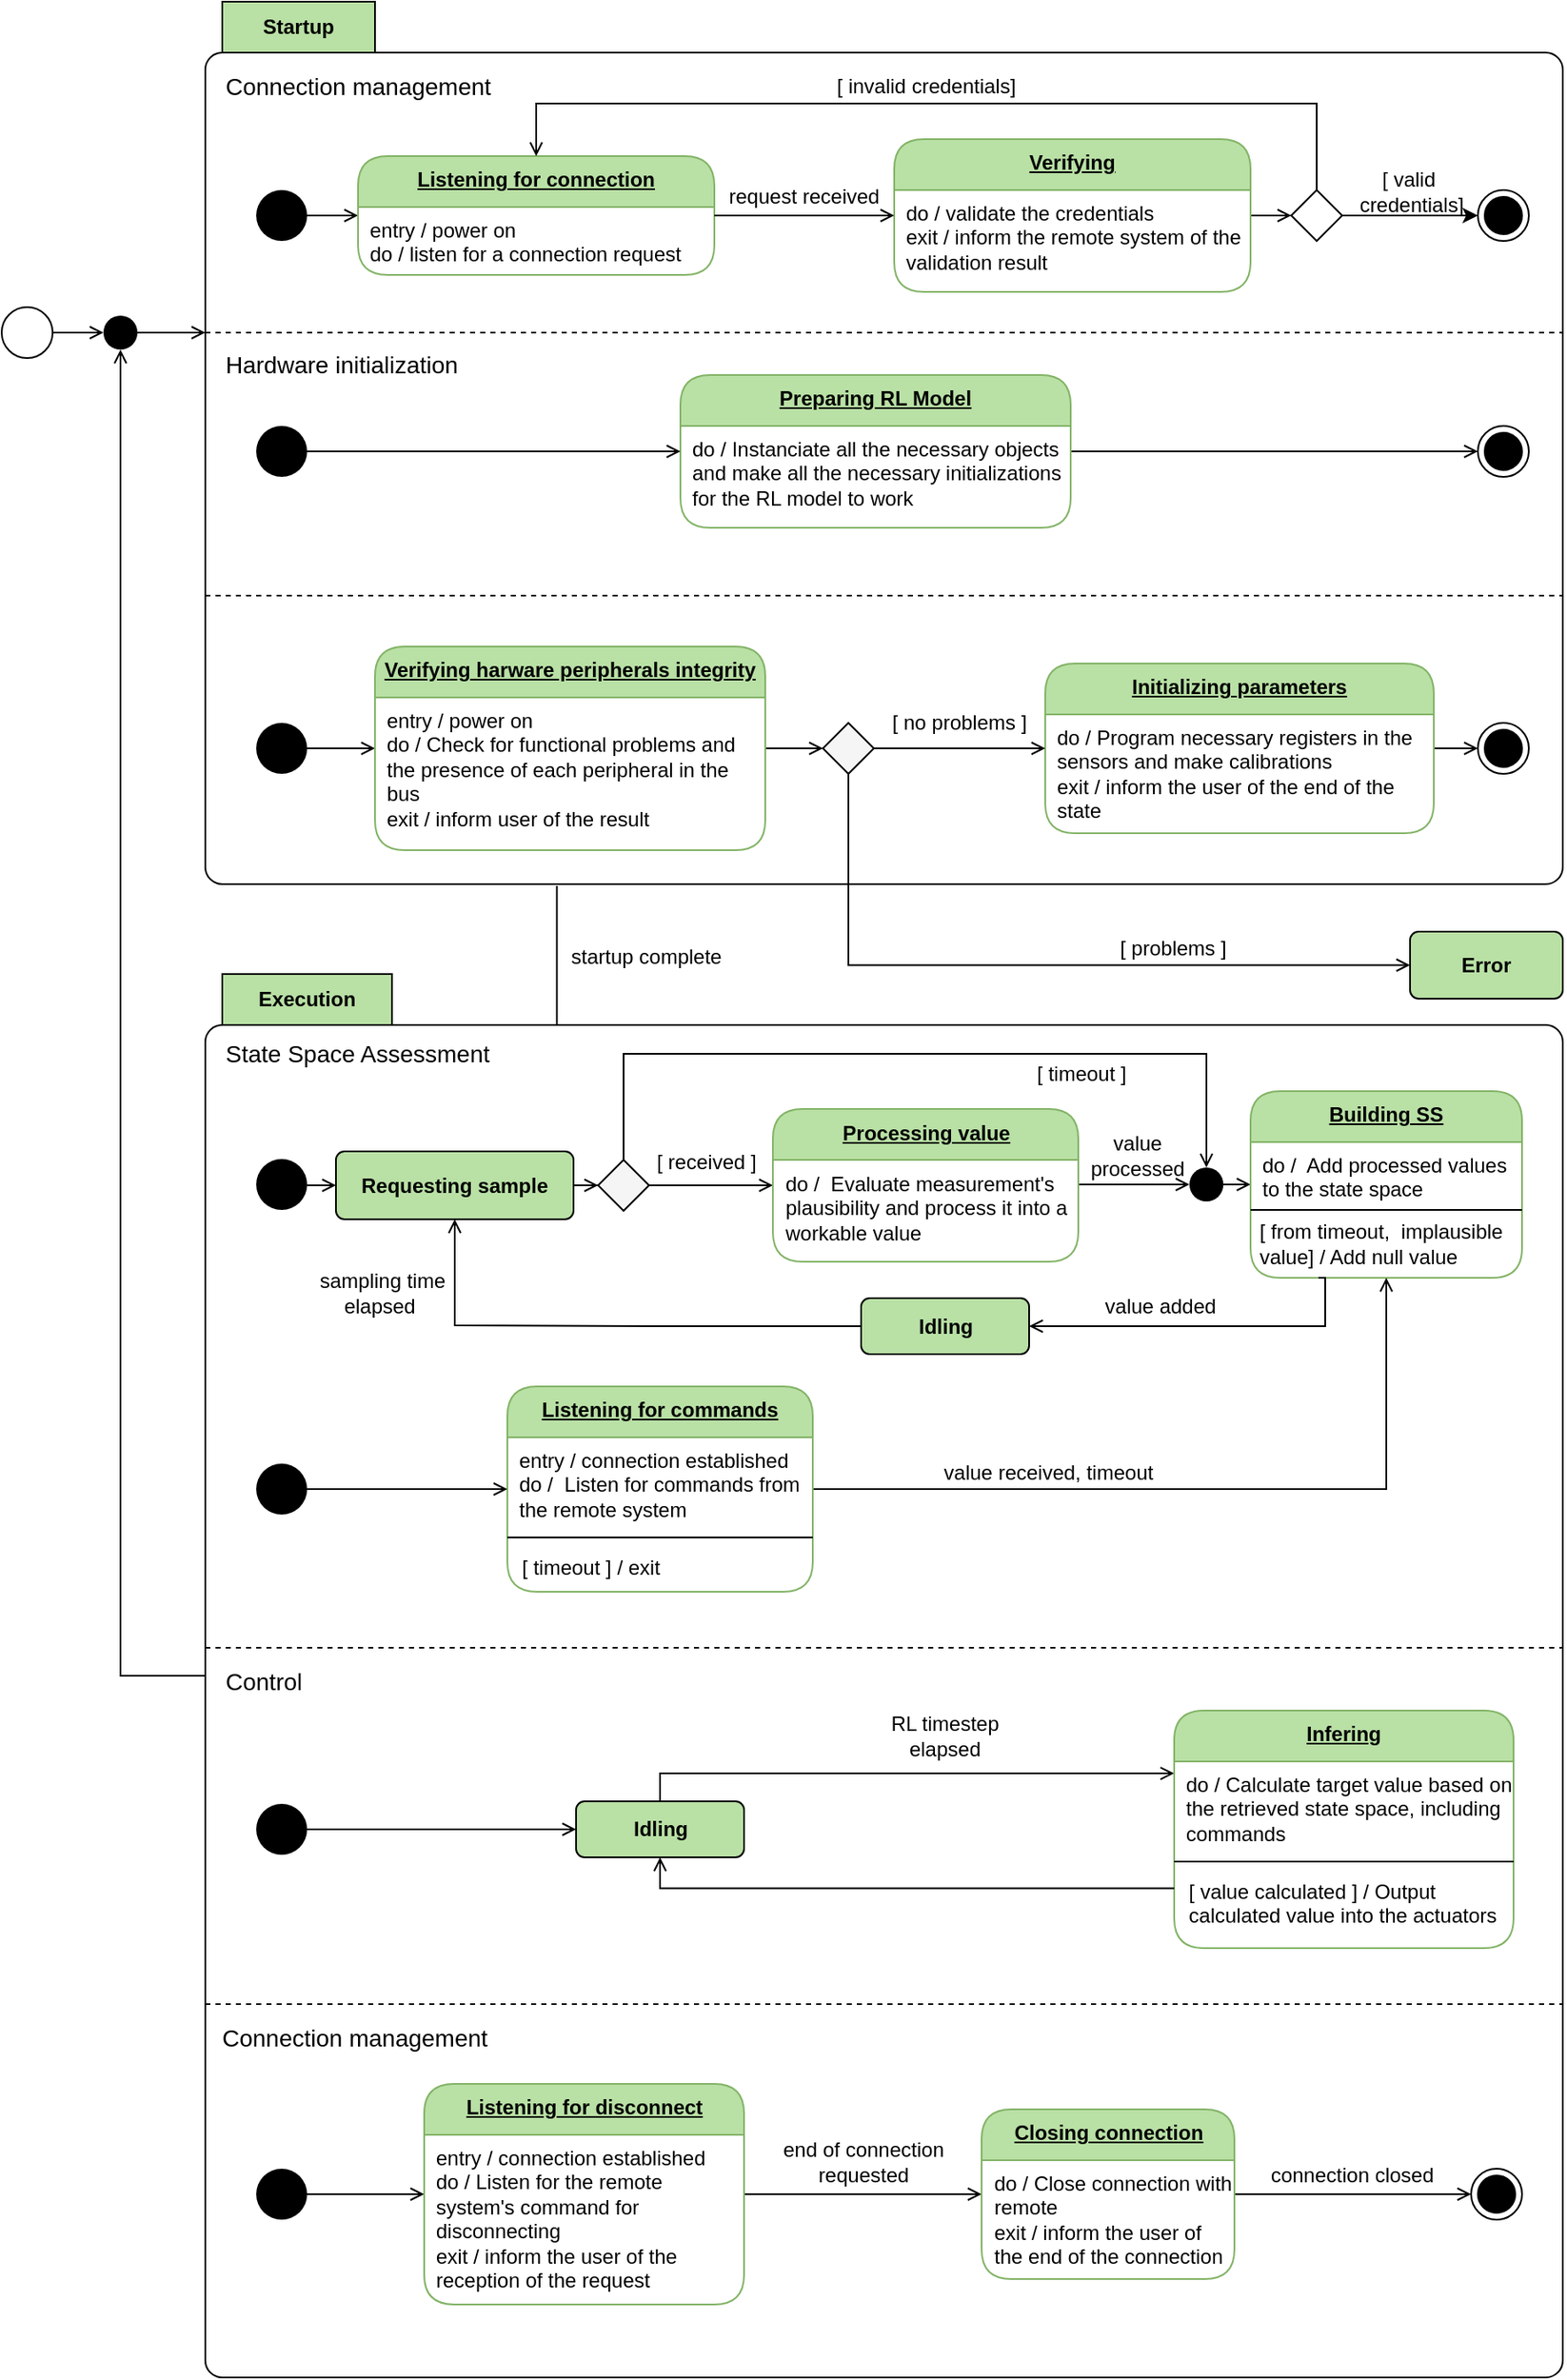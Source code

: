 <mxfile version="13.9.0" type="device"><diagram name="Page-1" id="58cdce13-f638-feb5-8d6f-7d28b1aa9fa0"><mxGraphModel dx="1870" dy="1015" grid="1" gridSize="10" guides="1" tooltips="1" connect="1" arrows="1" fold="1" page="1" pageScale="1" pageWidth="1100" pageHeight="850" background="#ffffff" math="0" shadow="0"><root><mxCell id="0"/><mxCell id="1" parent="0"/><mxCell id="DucADYcGJqAcF8VRF9Ns-77" style="edgeStyle=orthogonalEdgeStyle;rounded=0;orthogonalLoop=1;jettySize=auto;html=1;startArrow=none;startFill=0;endArrow=open;endFill=0;entryX=0.259;entryY=0.058;entryDx=0;entryDy=0;entryPerimeter=0;exitX=0.259;exitY=1.002;exitDx=0;exitDy=0;exitPerimeter=0;" parent="1" source="DucADYcGJqAcF8VRF9Ns-24" target="DucADYcGJqAcF8VRF9Ns-80" edge="1"><mxGeometry relative="1" as="geometry"><mxPoint x="400" y="450" as="targetPoint"/><mxPoint x="400" y="390" as="sourcePoint"/></mxGeometry></mxCell><mxCell id="DucADYcGJqAcF8VRF9Ns-24" value="Startup" style="shape=folder;align=center;verticalAlign=middle;fontStyle=0;tabWidth=100;tabHeight=30;tabPosition=left;html=1;boundedLbl=1;labelInHeader=1;rounded=1;absoluteArcSize=1;arcSize=10;" parent="1" vertex="1"><mxGeometry x="200" y="30" width="800" height="520" as="geometry"/></mxCell><mxCell id="DucADYcGJqAcF8VRF9Ns-23" style="edgeStyle=orthogonalEdgeStyle;rounded=0;orthogonalLoop=1;jettySize=auto;html=1;exitX=1;exitY=0.5;exitDx=0;exitDy=0;startArrow=none;startFill=0;endArrow=open;endFill=0;" parent="1" source="DucADYcGJqAcF8VRF9Ns-25" target="DucADYcGJqAcF8VRF9Ns-11" edge="1"><mxGeometry relative="1" as="geometry"><mxPoint x="260" y="164" as="sourcePoint"/></mxGeometry></mxCell><mxCell id="DucADYcGJqAcF8VRF9Ns-11" value="Listening for connection" style="swimlane;fontStyle=5;align=center;verticalAlign=top;childLayout=stackLayout;horizontal=1;startSize=30;horizontalStack=0;resizeParent=1;resizeParentMax=0;resizeLast=0;collapsible=0;marginBottom=0;html=1;rounded=1;absoluteArcSize=1;arcSize=35;whiteSpace=wrap;strokeColor=#82b366;fillColor=#B9E0A5;" parent="1" vertex="1"><mxGeometry x="290" y="121" width="210" height="70" as="geometry"/></mxCell><mxCell id="DucADYcGJqAcF8VRF9Ns-15" value="entry / power on&#10;do / listen for a connection request" style="fillColor=none;strokeColor=none;align=left;verticalAlign=top;spacingLeft=5;" parent="DucADYcGJqAcF8VRF9Ns-11" vertex="1"><mxGeometry y="30" width="210" height="40" as="geometry"/></mxCell><mxCell id="DucADYcGJqAcF8VRF9Ns-25" value="" style="ellipse;fillColor=#000000;strokeColor=none;align=left;" parent="1" vertex="1"><mxGeometry x="230" y="141" width="30" height="30" as="geometry"/></mxCell><mxCell id="DucADYcGJqAcF8VRF9Ns-148" style="edgeStyle=orthogonalEdgeStyle;rounded=0;orthogonalLoop=1;jettySize=auto;html=1;entryX=0;entryY=0.5;entryDx=0;entryDy=0;startArrow=none;startFill=0;endArrow=open;endFill=0;" parent="1" source="DucADYcGJqAcF8VRF9Ns-26" target="DucADYcGJqAcF8VRF9Ns-147" edge="1"><mxGeometry relative="1" as="geometry"/></mxCell><mxCell id="DucADYcGJqAcF8VRF9Ns-26" value="" style="ellipse;fillColor=#ffffff;strokeColor=#000000;align=left;" parent="1" vertex="1"><mxGeometry x="80" y="210" width="30" height="30" as="geometry"/></mxCell><mxCell id="DucADYcGJqAcF8VRF9Ns-30" value="" style="endArrow=none;dashed=1;html=1;exitX=0;exitY=0;exitDx=0;exitDy=195;exitPerimeter=0;entryX=0;entryY=0;entryDx=800;entryDy=195;entryPerimeter=0;" parent="1" source="DucADYcGJqAcF8VRF9Ns-24" target="DucADYcGJqAcF8VRF9Ns-24" edge="1"><mxGeometry width="50" height="50" relative="1" as="geometry"><mxPoint x="580" y="220" as="sourcePoint"/><mxPoint x="630" y="170" as="targetPoint"/></mxGeometry></mxCell><mxCell id="DucADYcGJqAcF8VRF9Ns-31" value="" style="ellipse;fillColor=#000000;strokeColor=none;align=left;" parent="1" vertex="1"><mxGeometry x="230" y="455" width="30" height="30" as="geometry"/></mxCell><mxCell id="DucADYcGJqAcF8VRF9Ns-62" style="edgeStyle=orthogonalEdgeStyle;rounded=0;orthogonalLoop=1;jettySize=auto;html=1;startArrow=none;startFill=0;endArrow=open;endFill=0;" parent="1" source="DucADYcGJqAcF8VRF9Ns-34" target="DucADYcGJqAcF8VRF9Ns-65" edge="1"><mxGeometry relative="1" as="geometry"><mxPoint x="570" y="470" as="targetPoint"/></mxGeometry></mxCell><mxCell id="DucADYcGJqAcF8VRF9Ns-74" style="edgeStyle=orthogonalEdgeStyle;rounded=0;orthogonalLoop=1;jettySize=auto;html=1;entryX=1;entryY=0.5;entryDx=0;entryDy=0;startArrow=open;startFill=0;endArrow=none;endFill=0;" parent="1" source="DucADYcGJqAcF8VRF9Ns-34" target="DucADYcGJqAcF8VRF9Ns-31" edge="1"><mxGeometry relative="1" as="geometry"/></mxCell><mxCell id="DucADYcGJqAcF8VRF9Ns-34" value="Verifying harware peripherals integrity" style="swimlane;fontStyle=5;align=center;verticalAlign=top;childLayout=stackLayout;horizontal=1;startSize=30;horizontalStack=0;resizeParent=1;resizeParentMax=0;resizeLast=0;collapsible=0;marginBottom=0;html=1;rounded=1;absoluteArcSize=1;arcSize=35;whiteSpace=wrap;strokeColor=#82b366;fillColor=#B9E0A5;" parent="1" vertex="1"><mxGeometry x="300" y="410" width="230" height="120" as="geometry"/></mxCell><mxCell id="DucADYcGJqAcF8VRF9Ns-36" value="entry / power on&#10;do / Check for functional problems and the presence of each peripheral in the bus&#10;exit / inform user of the result" style="fillColor=none;strokeColor=none;align=left;verticalAlign=top;spacingLeft=5;whiteSpace=wrap;" parent="DucADYcGJqAcF8VRF9Ns-34" vertex="1"><mxGeometry y="30" width="230" height="90" as="geometry"/></mxCell><mxCell id="DucADYcGJqAcF8VRF9Ns-49" value="" style="ellipse;html=1;shape=endState;fillColor=#000000;strokeColor=#000000;align=left;" parent="1" vertex="1"><mxGeometry x="950" y="141" width="30" height="30" as="geometry"/></mxCell><mxCell id="DucADYcGJqAcF8VRF9Ns-56" value="request received" style="text;html=1;strokeColor=none;fillColor=none;align=center;verticalAlign=middle;whiteSpace=wrap;rounded=0;" parent="1" vertex="1"><mxGeometry x="500" y="135" width="106" height="20" as="geometry"/></mxCell><mxCell id="DucADYcGJqAcF8VRF9Ns-73" style="edgeStyle=orthogonalEdgeStyle;rounded=0;orthogonalLoop=1;jettySize=auto;html=1;entryX=0;entryY=0.5;entryDx=0;entryDy=0;startArrow=none;startFill=0;endArrow=open;endFill=0;" parent="1" source="DucADYcGJqAcF8VRF9Ns-57" target="DucADYcGJqAcF8VRF9Ns-72" edge="1"><mxGeometry relative="1" as="geometry"/></mxCell><mxCell id="DucADYcGJqAcF8VRF9Ns-57" value="Initializing parameters" style="swimlane;fontStyle=5;align=center;verticalAlign=top;childLayout=stackLayout;horizontal=1;startSize=30;horizontalStack=0;resizeParent=1;resizeParentMax=0;resizeLast=0;collapsible=0;marginBottom=0;html=1;rounded=1;absoluteArcSize=1;arcSize=35;whiteSpace=wrap;strokeColor=#82b366;fillColor=#B9E0A5;" parent="1" vertex="1"><mxGeometry x="695" y="420" width="229" height="100" as="geometry"/></mxCell><mxCell id="DucADYcGJqAcF8VRF9Ns-58" value="do / Program necessary registers in the sensors and make calibrations&#10;exit / inform the user of the end of the state" style="fillColor=none;strokeColor=none;align=left;verticalAlign=top;spacingLeft=5;whiteSpace=wrap;" parent="DucADYcGJqAcF8VRF9Ns-57" vertex="1"><mxGeometry y="30" width="229" height="70" as="geometry"/></mxCell><mxCell id="DucADYcGJqAcF8VRF9Ns-63" value="[ no problems ]" style="text;html=1;strokeColor=none;fillColor=none;align=center;verticalAlign=middle;whiteSpace=wrap;rounded=0;" parent="1" vertex="1"><mxGeometry x="594" y="445" width="101" height="20" as="geometry"/></mxCell><mxCell id="DucADYcGJqAcF8VRF9Ns-66" style="edgeStyle=orthogonalEdgeStyle;rounded=0;orthogonalLoop=1;jettySize=auto;html=1;exitX=1;exitY=0.5;exitDx=0;exitDy=0;startArrow=none;startFill=0;endArrow=open;endFill=0;" parent="1" source="DucADYcGJqAcF8VRF9Ns-65" target="DucADYcGJqAcF8VRF9Ns-57" edge="1"><mxGeometry relative="1" as="geometry"><Array as="points"/></mxGeometry></mxCell><mxCell id="DucADYcGJqAcF8VRF9Ns-69" style="edgeStyle=orthogonalEdgeStyle;rounded=0;orthogonalLoop=1;jettySize=auto;html=1;exitX=0.5;exitY=1;exitDx=0;exitDy=0;entryX=0;entryY=0.5;entryDx=0;entryDy=0;startArrow=none;startFill=0;endArrow=open;endFill=0;" parent="1" source="DucADYcGJqAcF8VRF9Ns-65" target="DucADYcGJqAcF8VRF9Ns-154" edge="1"><mxGeometry relative="1" as="geometry"><mxPoint x="970.0" y="428" as="targetPoint"/></mxGeometry></mxCell><mxCell id="DucADYcGJqAcF8VRF9Ns-65" value="" style="rhombus;fillColor=#f5f5f5;fontColor=#333333;" parent="1" vertex="1"><mxGeometry x="564" y="455" width="30" height="30" as="geometry"/></mxCell><mxCell id="DucADYcGJqAcF8VRF9Ns-70" value="[ problems ]" style="text;html=1;strokeColor=none;fillColor=none;align=center;verticalAlign=middle;whiteSpace=wrap;rounded=0;" parent="1" vertex="1"><mxGeometry x="720" y="578" width="101" height="20" as="geometry"/></mxCell><mxCell id="DucADYcGJqAcF8VRF9Ns-72" value="" style="ellipse;html=1;shape=endState;fillColor=#000000;strokeColor=#000000;align=left;" parent="1" vertex="1"><mxGeometry x="950" y="455" width="30" height="30" as="geometry"/></mxCell><mxCell id="DucADYcGJqAcF8VRF9Ns-78" value="startup complete" style="text;html=1;strokeColor=none;fillColor=none;align=center;verticalAlign=middle;whiteSpace=wrap;rounded=0;" parent="1" vertex="1"><mxGeometry x="407" y="583" width="106" height="20" as="geometry"/></mxCell><mxCell id="DucADYcGJqAcF8VRF9Ns-150" style="edgeStyle=orthogonalEdgeStyle;rounded=0;orthogonalLoop=1;jettySize=auto;html=1;entryX=0.5;entryY=1;entryDx=0;entryDy=0;startArrow=none;startFill=0;endArrow=open;endFill=0;" parent="1" source="DucADYcGJqAcF8VRF9Ns-80" target="DucADYcGJqAcF8VRF9Ns-147" edge="1"><mxGeometry relative="1" as="geometry"/></mxCell><mxCell id="DucADYcGJqAcF8VRF9Ns-80" value="Execution" style="shape=folder;align=center;verticalAlign=middle;fontStyle=0;tabWidth=110;tabHeight=30;tabPosition=left;html=1;boundedLbl=1;labelInHeader=1;rounded=1;absoluteArcSize=1;arcSize=10;" parent="1" vertex="1"><mxGeometry x="200" y="603" width="800" height="827" as="geometry"/></mxCell><mxCell id="DucADYcGJqAcF8VRF9Ns-86" style="edgeStyle=orthogonalEdgeStyle;rounded=0;orthogonalLoop=1;jettySize=auto;html=1;startArrow=none;startFill=0;endArrow=open;endFill=0;entryX=0;entryY=0.5;entryDx=0;entryDy=0;" parent="1" source="DucADYcGJqAcF8VRF9Ns-85" target="DucADYcGJqAcF8VRF9Ns-94" edge="1"><mxGeometry relative="1" as="geometry"><mxPoint x="320" y="727" as="targetPoint"/><Array as="points"><mxPoint x="277" y="728"/></Array></mxGeometry></mxCell><mxCell id="DucADYcGJqAcF8VRF9Ns-85" value="" style="ellipse;fillColor=#000000;strokeColor=none;align=left;" parent="1" vertex="1"><mxGeometry x="230" y="712" width="30" height="30" as="geometry"/></mxCell><mxCell id="DucADYcGJqAcF8VRF9Ns-96" style="edgeStyle=orthogonalEdgeStyle;rounded=0;orthogonalLoop=1;jettySize=auto;html=1;entryX=0;entryY=0.5;entryDx=0;entryDy=0;startArrow=none;startFill=0;endArrow=open;endFill=0;" parent="1" source="DucADYcGJqAcF8VRF9Ns-94" target="DucADYcGJqAcF8VRF9Ns-95" edge="1"><mxGeometry relative="1" as="geometry"/></mxCell><mxCell id="DucADYcGJqAcF8VRF9Ns-94" value="&lt;span&gt;Requesting sample&lt;/span&gt;" style="html=1;align=center;verticalAlign=middle;rounded=1;absoluteArcSize=1;arcSize=10;dashed=0;strokeColor=#000000;whiteSpace=wrap;fillColor=#B9E0A5;fontStyle=1" parent="1" vertex="1"><mxGeometry x="277" y="707.5" width="140" height="40" as="geometry"/></mxCell><mxCell id="DucADYcGJqAcF8VRF9Ns-100" style="edgeStyle=orthogonalEdgeStyle;rounded=0;orthogonalLoop=1;jettySize=auto;html=1;exitX=1;exitY=0.5;exitDx=0;exitDy=0;startArrow=none;startFill=0;endArrow=open;endFill=0;" parent="1" source="DucADYcGJqAcF8VRF9Ns-95" target="DucADYcGJqAcF8VRF9Ns-102" edge="1"><mxGeometry relative="1" as="geometry"><mxPoint x="580" y="727" as="targetPoint"/></mxGeometry></mxCell><mxCell id="DucADYcGJqAcF8VRF9Ns-155" style="edgeStyle=orthogonalEdgeStyle;rounded=0;orthogonalLoop=1;jettySize=auto;html=1;exitX=0.5;exitY=0;exitDx=0;exitDy=0;startArrow=none;startFill=0;endArrow=open;endFill=0;" parent="1" source="DucADYcGJqAcF8VRF9Ns-95" target="DucADYcGJqAcF8VRF9Ns-117" edge="1"><mxGeometry relative="1" as="geometry"><mxPoint x="900" y="670" as="targetPoint"/><Array as="points"><mxPoint x="447" y="650"/><mxPoint x="790" y="650"/></Array></mxGeometry></mxCell><mxCell id="DucADYcGJqAcF8VRF9Ns-95" value="" style="rhombus;align=left;fillColor=#f5f5f5;fontColor=#333333;" parent="1" vertex="1"><mxGeometry x="431.5" y="712.5" width="30" height="30" as="geometry"/></mxCell><mxCell id="DucADYcGJqAcF8VRF9Ns-98" value="[ timeout ]" style="text;html=1;strokeColor=none;fillColor=none;align=center;verticalAlign=middle;whiteSpace=wrap;rounded=0;" parent="1" vertex="1"><mxGeometry x="681.5" y="652" width="68.5" height="20" as="geometry"/></mxCell><mxCell id="DucADYcGJqAcF8VRF9Ns-101" value="[ received ]" style="text;html=1;strokeColor=none;fillColor=none;align=center;verticalAlign=middle;whiteSpace=wrap;rounded=0;" parent="1" vertex="1"><mxGeometry x="463.5" y="703.5" width="63" height="20" as="geometry"/></mxCell><mxCell id="mXYx6gCEeJwD251SfYrL-19" style="edgeStyle=orthogonalEdgeStyle;rounded=0;orthogonalLoop=1;jettySize=auto;html=1;entryX=0;entryY=0.5;entryDx=0;entryDy=0;endArrow=open;endFill=0;" edge="1" parent="1" source="DucADYcGJqAcF8VRF9Ns-102" target="DucADYcGJqAcF8VRF9Ns-117"><mxGeometry relative="1" as="geometry"><Array as="points"><mxPoint x="747" y="727"/></Array></mxGeometry></mxCell><mxCell id="DucADYcGJqAcF8VRF9Ns-102" value="Processing value" style="swimlane;fontStyle=5;align=center;verticalAlign=top;childLayout=stackLayout;horizontal=1;startSize=30;horizontalStack=0;resizeParent=1;resizeParentMax=0;resizeLast=0;collapsible=0;marginBottom=0;html=1;rounded=1;absoluteArcSize=1;arcSize=35;whiteSpace=wrap;strokeColor=#82b366;fillColor=#B9E0A5;" parent="1" vertex="1"><mxGeometry x="534.5" y="682.5" width="180" height="90" as="geometry"/></mxCell><mxCell id="DucADYcGJqAcF8VRF9Ns-103" value="do /  Evaluate measurement's plausibility and process it into a workable value" style="fillColor=none;strokeColor=none;align=left;verticalAlign=top;spacingLeft=5;whiteSpace=wrap;" parent="DucADYcGJqAcF8VRF9Ns-102" vertex="1"><mxGeometry y="30" width="180" height="60" as="geometry"/></mxCell><mxCell id="DucADYcGJqAcF8VRF9Ns-113" style="edgeStyle=orthogonalEdgeStyle;rounded=0;orthogonalLoop=1;jettySize=auto;html=1;entryX=0.5;entryY=1;entryDx=0;entryDy=0;startArrow=none;startFill=0;endArrow=open;endFill=0;exitX=0;exitY=0.5;exitDx=0;exitDy=0;" parent="1" source="DucADYcGJqAcF8VRF9Ns-108" target="DucADYcGJqAcF8VRF9Ns-94" edge="1"><mxGeometry relative="1" as="geometry"><Array as="points"><mxPoint x="471" y="810"/><mxPoint x="346" y="810"/></Array></mxGeometry></mxCell><mxCell id="DucADYcGJqAcF8VRF9Ns-108" value="&lt;span&gt;Idling&lt;/span&gt;" style="html=1;align=center;verticalAlign=middle;rounded=1;absoluteArcSize=1;arcSize=10;dashed=0;strokeColor=#000000;whiteSpace=wrap;fillColor=#B9E0A5;fontStyle=1" parent="1" vertex="1"><mxGeometry x="586.5" y="794" width="99" height="33" as="geometry"/></mxCell><mxCell id="DucADYcGJqAcF8VRF9Ns-114" value="sampling time elapsed&amp;nbsp;" style="text;html=1;strokeColor=none;fillColor=none;align=center;verticalAlign=middle;whiteSpace=wrap;rounded=0;" parent="1" vertex="1"><mxGeometry x="260" y="772.5" width="89" height="36.5" as="geometry"/></mxCell><mxCell id="mXYx6gCEeJwD251SfYrL-20" style="edgeStyle=orthogonalEdgeStyle;rounded=0;orthogonalLoop=1;jettySize=auto;html=1;endArrow=open;endFill=0;" edge="1" parent="1" source="DucADYcGJqAcF8VRF9Ns-117" target="DucADYcGJqAcF8VRF9Ns-157"><mxGeometry relative="1" as="geometry"><Array as="points"><mxPoint x="810" y="727"/><mxPoint x="810" y="727"/></Array></mxGeometry></mxCell><mxCell id="DucADYcGJqAcF8VRF9Ns-117" value="" style="ellipse;fillColor=#000000;strokeColor=none;align=left;" parent="1" vertex="1"><mxGeometry x="780" y="717" width="20" height="20" as="geometry"/></mxCell><mxCell id="DucADYcGJqAcF8VRF9Ns-124" value="" style="endArrow=none;dashed=1;html=1;" parent="1" edge="1"><mxGeometry width="50" height="50" relative="1" as="geometry"><mxPoint x="200" y="1000" as="sourcePoint"/><mxPoint x="1000" y="1000" as="targetPoint"/></mxGeometry></mxCell><mxCell id="DucADYcGJqAcF8VRF9Ns-131" style="edgeStyle=orthogonalEdgeStyle;rounded=0;orthogonalLoop=1;jettySize=auto;html=1;startArrow=none;startFill=0;endArrow=open;endFill=0;exitX=1;exitY=0.5;exitDx=0;exitDy=0;" parent="1" source="DucADYcGJqAcF8VRF9Ns-126" target="mXYx6gCEeJwD251SfYrL-42" edge="1"><mxGeometry relative="1" as="geometry"><mxPoint x="447" y="1107" as="sourcePoint"/><mxPoint x="513" y="1107" as="targetPoint"/></mxGeometry></mxCell><mxCell id="DucADYcGJqAcF8VRF9Ns-126" value="" style="ellipse;fillColor=#000000;strokeColor=none;align=left;" parent="1" vertex="1"><mxGeometry x="230" y="1092" width="30" height="30" as="geometry"/></mxCell><mxCell id="DucADYcGJqAcF8VRF9Ns-141" style="edgeStyle=orthogonalEdgeStyle;rounded=0;orthogonalLoop=1;jettySize=auto;html=1;startArrow=none;startFill=0;endArrow=open;endFill=0;entryX=0;entryY=0.128;entryDx=0;entryDy=0;entryPerimeter=0;" parent="1" source="mXYx6gCEeJwD251SfYrL-42" target="mXYx6gCEeJwD251SfYrL-60" edge="1"><mxGeometry relative="1" as="geometry"><mxPoint x="662" y="1087" as="sourcePoint"/><mxPoint x="648" y="1087" as="targetPoint"/><Array as="points"><mxPoint x="468" y="1074"/></Array></mxGeometry></mxCell><mxCell id="DucADYcGJqAcF8VRF9Ns-142" value="RL timestep elapsed" style="text;html=1;strokeColor=none;fillColor=none;align=center;verticalAlign=middle;whiteSpace=wrap;rounded=0;" parent="1" vertex="1"><mxGeometry x="600" y="1037" width="72" height="30" as="geometry"/></mxCell><mxCell id="DucADYcGJqAcF8VRF9Ns-149" style="edgeStyle=orthogonalEdgeStyle;rounded=0;orthogonalLoop=1;jettySize=auto;html=1;exitX=1;exitY=0.5;exitDx=0;exitDy=0;entryX=0;entryY=0;entryDx=0;entryDy=195;entryPerimeter=0;startArrow=none;startFill=0;endArrow=open;endFill=0;" parent="1" source="DucADYcGJqAcF8VRF9Ns-147" target="DucADYcGJqAcF8VRF9Ns-24" edge="1"><mxGeometry relative="1" as="geometry"/></mxCell><mxCell id="DucADYcGJqAcF8VRF9Ns-147" value="" style="ellipse;fillColor=#000000;strokeColor=none;align=left;" parent="1" vertex="1"><mxGeometry x="140" y="215" width="20" height="20" as="geometry"/></mxCell><mxCell id="DucADYcGJqAcF8VRF9Ns-154" value="&lt;span&gt;Error&lt;br&gt;&lt;/span&gt;" style="html=1;align=center;verticalAlign=middle;rounded=1;absoluteArcSize=1;arcSize=10;dashed=0;strokeColor=#000000;whiteSpace=wrap;fillColor=#B9E0A5;fontStyle=1" parent="1" vertex="1"><mxGeometry x="910" y="578" width="90" height="39.5" as="geometry"/></mxCell><mxCell id="DucADYcGJqAcF8VRF9Ns-157" value="Building SS" style="swimlane;fontStyle=5;align=center;verticalAlign=top;childLayout=stackLayout;horizontal=1;startSize=30;horizontalStack=0;resizeParent=1;resizeParentMax=0;resizeLast=0;collapsible=0;marginBottom=0;html=1;rounded=1;absoluteArcSize=1;arcSize=35;whiteSpace=wrap;strokeColor=#82b366;fillColor=#B9E0A5;" parent="1" vertex="1"><mxGeometry x="816" y="672" width="160" height="110" as="geometry"/></mxCell><mxCell id="DucADYcGJqAcF8VRF9Ns-159" value="" style="endArrow=none;html=1;exitX=1;exitY=0;exitDx=0;exitDy=0;entryX=0;entryY=0;entryDx=0;entryDy=0;" parent="DucADYcGJqAcF8VRF9Ns-157" source="DucADYcGJqAcF8VRF9Ns-161" target="DucADYcGJqAcF8VRF9Ns-161" edge="1"><mxGeometry width="50" height="50" relative="1" as="geometry"><mxPoint x="180" y="72" as="sourcePoint"/><mxPoint y="72.5" as="targetPoint"/></mxGeometry></mxCell><mxCell id="DucADYcGJqAcF8VRF9Ns-158" value="do /  Add processed values to the state space" style="fillColor=none;strokeColor=none;align=left;verticalAlign=top;spacingLeft=5;whiteSpace=wrap;" parent="DucADYcGJqAcF8VRF9Ns-157" vertex="1"><mxGeometry y="30" width="160" height="40" as="geometry"/></mxCell><mxCell id="DucADYcGJqAcF8VRF9Ns-161" value="&amp;nbsp;[ from timeout,&amp;nbsp; implausible&amp;nbsp; &amp;nbsp;value] / Add null value" style="text;html=1;strokeColor=none;fillColor=none;align=left;verticalAlign=middle;whiteSpace=wrap;rounded=0;" parent="DucADYcGJqAcF8VRF9Ns-157" vertex="1"><mxGeometry y="70" width="160" height="40" as="geometry"/></mxCell><mxCell id="DucADYcGJqAcF8VRF9Ns-166" value="Execution" style="rounded=0;whiteSpace=wrap;html=1;align=center;fillColor=#B9E0A5;fontStyle=1" parent="1" vertex="1"><mxGeometry x="210" y="603" width="100" height="30" as="geometry"/></mxCell><mxCell id="DucADYcGJqAcF8VRF9Ns-167" value="Startup" style="rounded=0;whiteSpace=wrap;html=1;align=center;fillColor=#B9E0A5;fontStyle=1" parent="1" vertex="1"><mxGeometry x="210" y="30" width="90" height="30" as="geometry"/></mxCell><mxCell id="mXYx6gCEeJwD251SfYrL-10" style="edgeStyle=orthogonalEdgeStyle;rounded=0;orthogonalLoop=1;jettySize=auto;html=1;entryX=0;entryY=0.5;entryDx=0;entryDy=0;endArrow=open;endFill=0;" edge="1" parent="1" source="mXYx6gCEeJwD251SfYrL-1" target="mXYx6gCEeJwD251SfYrL-8"><mxGeometry relative="1" as="geometry"/></mxCell><mxCell id="mXYx6gCEeJwD251SfYrL-1" value="Verifying" style="swimlane;fontStyle=5;align=center;verticalAlign=top;childLayout=stackLayout;horizontal=1;startSize=30;horizontalStack=0;resizeParent=1;resizeParentMax=0;resizeLast=0;collapsible=0;marginBottom=0;html=1;rounded=1;absoluteArcSize=1;arcSize=35;whiteSpace=wrap;strokeColor=#82b366;fillColor=#B9E0A5;" vertex="1" parent="1"><mxGeometry x="606" y="111" width="210" height="90" as="geometry"/></mxCell><mxCell id="mXYx6gCEeJwD251SfYrL-2" value="do / validate the credentials&#10;exit / inform the remote system of the validation result" style="fillColor=none;strokeColor=none;align=left;verticalAlign=top;spacingLeft=5;whiteSpace=wrap;" vertex="1" parent="mXYx6gCEeJwD251SfYrL-1"><mxGeometry y="30" width="210" height="60" as="geometry"/></mxCell><mxCell id="mXYx6gCEeJwD251SfYrL-3" style="edgeStyle=orthogonalEdgeStyle;rounded=0;orthogonalLoop=1;jettySize=auto;html=1;entryX=0;entryY=0.5;entryDx=0;entryDy=0;startArrow=none;startFill=0;endArrow=open;endFill=0;" edge="1" parent="1" source="DucADYcGJqAcF8VRF9Ns-11" target="mXYx6gCEeJwD251SfYrL-1"><mxGeometry relative="1" as="geometry"><mxPoint x="550.0" y="156" as="sourcePoint"/><mxPoint x="950" y="171" as="targetPoint"/></mxGeometry></mxCell><mxCell id="mXYx6gCEeJwD251SfYrL-11" style="edgeStyle=orthogonalEdgeStyle;rounded=0;orthogonalLoop=1;jettySize=auto;html=1;exitX=1;exitY=0.5;exitDx=0;exitDy=0;entryX=0;entryY=0.5;entryDx=0;entryDy=0;" edge="1" parent="1" source="mXYx6gCEeJwD251SfYrL-8" target="DucADYcGJqAcF8VRF9Ns-49"><mxGeometry relative="1" as="geometry"/></mxCell><mxCell id="mXYx6gCEeJwD251SfYrL-12" style="edgeStyle=orthogonalEdgeStyle;rounded=0;orthogonalLoop=1;jettySize=auto;html=1;entryX=0.5;entryY=0;entryDx=0;entryDy=0;endArrow=open;endFill=0;" edge="1" parent="1" source="mXYx6gCEeJwD251SfYrL-8" target="DucADYcGJqAcF8VRF9Ns-11"><mxGeometry relative="1" as="geometry"><mxPoint x="545.0" y="90.0" as="targetPoint"/><Array as="points"><mxPoint x="855" y="90"/><mxPoint x="395" y="90"/></Array></mxGeometry></mxCell><mxCell id="mXYx6gCEeJwD251SfYrL-8" value="" style="rhombus;align=left;" vertex="1" parent="1"><mxGeometry x="840" y="141" width="30" height="30" as="geometry"/></mxCell><mxCell id="mXYx6gCEeJwD251SfYrL-14" value="[ invalid credentials]" style="text;html=1;strokeColor=none;fillColor=none;align=center;verticalAlign=middle;whiteSpace=wrap;rounded=0;" vertex="1" parent="1"><mxGeometry x="564" y="70" width="121.5" height="20" as="geometry"/></mxCell><mxCell id="mXYx6gCEeJwD251SfYrL-15" value="[ valid&amp;nbsp; &lt;br&gt;credentials]" style="text;html=1;strokeColor=none;fillColor=none;align=center;verticalAlign=middle;whiteSpace=wrap;rounded=0;" vertex="1" parent="1"><mxGeometry x="849.5" y="132" width="121.5" height="20" as="geometry"/></mxCell><mxCell id="mXYx6gCEeJwD251SfYrL-16" value="value processed" style="text;html=1;strokeColor=none;fillColor=none;align=center;verticalAlign=middle;whiteSpace=wrap;rounded=0;" vertex="1" parent="1"><mxGeometry x="717" y="700" width="65" height="20" as="geometry"/></mxCell><mxCell id="mXYx6gCEeJwD251SfYrL-21" style="edgeStyle=orthogonalEdgeStyle;rounded=0;orthogonalLoop=1;jettySize=auto;html=1;endArrow=open;endFill=0;entryX=1;entryY=0.5;entryDx=0;entryDy=0;exitX=0.25;exitY=1;exitDx=0;exitDy=0;" edge="1" parent="1" source="DucADYcGJqAcF8VRF9Ns-161" target="DucADYcGJqAcF8VRF9Ns-108"><mxGeometry relative="1" as="geometry"><Array as="points"><mxPoint x="860" y="810"/></Array></mxGeometry></mxCell><mxCell id="mXYx6gCEeJwD251SfYrL-35" style="edgeStyle=orthogonalEdgeStyle;rounded=0;orthogonalLoop=1;jettySize=auto;html=1;entryX=0.5;entryY=1;entryDx=0;entryDy=0;endArrow=open;endFill=0;" edge="1" parent="1" source="mXYx6gCEeJwD251SfYrL-23" target="DucADYcGJqAcF8VRF9Ns-161"><mxGeometry relative="1" as="geometry"/></mxCell><mxCell id="mXYx6gCEeJwD251SfYrL-23" value="Listening for commands" style="swimlane;fontStyle=5;align=center;verticalAlign=top;childLayout=stackLayout;horizontal=1;startSize=30;horizontalStack=0;resizeParent=1;resizeParentMax=0;resizeLast=0;collapsible=0;marginBottom=0;html=1;rounded=1;absoluteArcSize=1;arcSize=35;whiteSpace=wrap;strokeColor=#82b366;fillColor=#B9E0A5;" vertex="1" parent="1"><mxGeometry x="378" y="846" width="180" height="121" as="geometry"/></mxCell><mxCell id="mXYx6gCEeJwD251SfYrL-24" value="entry / connection established&#10;do /  Listen for commands from the remote system" style="fillColor=none;strokeColor=none;align=left;verticalAlign=top;spacingLeft=5;whiteSpace=wrap;" vertex="1" parent="mXYx6gCEeJwD251SfYrL-23"><mxGeometry y="30" width="180" height="55" as="geometry"/></mxCell><mxCell id="mXYx6gCEeJwD251SfYrL-37" value="" style="line;strokeWidth=1;fillColor=none;align=left;verticalAlign=middle;spacingTop=-1;spacingLeft=3;spacingRight=3;rotatable=0;labelPosition=right;points=[];portConstraint=eastwest;" vertex="1" parent="mXYx6gCEeJwD251SfYrL-23"><mxGeometry y="85" width="180" height="8" as="geometry"/></mxCell><mxCell id="mXYx6gCEeJwD251SfYrL-38" value="&amp;nbsp; [ timeout ] / exit" style="text;html=1;strokeColor=none;fillColor=none;align=left;verticalAlign=top;whiteSpace=wrap;rounded=0;" vertex="1" parent="mXYx6gCEeJwD251SfYrL-23"><mxGeometry y="93" width="180" height="28" as="geometry"/></mxCell><mxCell id="mXYx6gCEeJwD251SfYrL-36" style="edgeStyle=orthogonalEdgeStyle;rounded=0;orthogonalLoop=1;jettySize=auto;html=1;endArrow=open;endFill=0;" edge="1" parent="1" source="mXYx6gCEeJwD251SfYrL-26" target="mXYx6gCEeJwD251SfYrL-23"><mxGeometry relative="1" as="geometry"/></mxCell><mxCell id="mXYx6gCEeJwD251SfYrL-26" value="" style="ellipse;fillColor=#000000;strokeColor=none;align=left;" vertex="1" parent="1"><mxGeometry x="230" y="891.5" width="30" height="30" as="geometry"/></mxCell><mxCell id="mXYx6gCEeJwD251SfYrL-39" value="value added" style="text;html=1;strokeColor=none;fillColor=none;align=center;verticalAlign=middle;whiteSpace=wrap;rounded=0;" vertex="1" parent="1"><mxGeometry x="714.5" y="789" width="95.5" height="20" as="geometry"/></mxCell><mxCell id="mXYx6gCEeJwD251SfYrL-40" value="value received, timeout" style="text;html=1;strokeColor=none;fillColor=none;align=center;verticalAlign=middle;whiteSpace=wrap;rounded=0;" vertex="1" parent="1"><mxGeometry x="630" y="887" width="133.5" height="20" as="geometry"/></mxCell><mxCell id="mXYx6gCEeJwD251SfYrL-42" value="&lt;span&gt;Idling&lt;/span&gt;" style="html=1;align=center;verticalAlign=middle;rounded=1;absoluteArcSize=1;arcSize=10;dashed=0;strokeColor=#000000;whiteSpace=wrap;fillColor=#B9E0A5;fontStyle=1" vertex="1" parent="1"><mxGeometry x="418.5" y="1090.5" width="99" height="33" as="geometry"/></mxCell><mxCell id="mXYx6gCEeJwD251SfYrL-59" value="Infering" style="swimlane;fontStyle=5;align=center;verticalAlign=top;childLayout=stackLayout;horizontal=1;startSize=30;horizontalStack=0;resizeParent=1;resizeParentMax=0;resizeLast=0;collapsible=0;marginBottom=0;html=1;rounded=1;absoluteArcSize=1;arcSize=35;whiteSpace=wrap;strokeColor=#82b366;fillColor=#B9E0A5;" vertex="1" parent="1"><mxGeometry x="771" y="1037" width="200" height="140" as="geometry"/></mxCell><mxCell id="mXYx6gCEeJwD251SfYrL-60" value="do / Calculate target value based on the retrieved state space, including commands" style="fillColor=none;strokeColor=none;align=left;verticalAlign=top;spacingLeft=5;whiteSpace=wrap;" vertex="1" parent="mXYx6gCEeJwD251SfYrL-59"><mxGeometry y="30" width="200" height="55" as="geometry"/></mxCell><mxCell id="mXYx6gCEeJwD251SfYrL-61" value="" style="line;strokeWidth=1;fillColor=none;align=left;verticalAlign=middle;spacingTop=-1;spacingLeft=3;spacingRight=3;rotatable=0;labelPosition=right;points=[];portConstraint=eastwest;" vertex="1" parent="mXYx6gCEeJwD251SfYrL-59"><mxGeometry y="85" width="200" height="8" as="geometry"/></mxCell><mxCell id="mXYx6gCEeJwD251SfYrL-62" value="&amp;nbsp; [ value calculated ] / Output&amp;nbsp; &amp;nbsp; &amp;nbsp; &amp;nbsp; &amp;nbsp; &amp;nbsp; &amp;nbsp; &amp;nbsp; calculated value into the actuators" style="text;html=1;strokeColor=none;fillColor=none;align=left;verticalAlign=top;whiteSpace=wrap;rounded=0;" vertex="1" parent="mXYx6gCEeJwD251SfYrL-59"><mxGeometry y="93" width="200" height="47" as="geometry"/></mxCell><mxCell id="mXYx6gCEeJwD251SfYrL-64" style="edgeStyle=orthogonalEdgeStyle;rounded=0;orthogonalLoop=1;jettySize=auto;html=1;exitX=0;exitY=0.25;exitDx=0;exitDy=0;entryX=0.5;entryY=1;entryDx=0;entryDy=0;endArrow=open;endFill=0;" edge="1" parent="1" source="mXYx6gCEeJwD251SfYrL-62" target="mXYx6gCEeJwD251SfYrL-42"><mxGeometry relative="1" as="geometry"><Array as="points"><mxPoint x="468" y="1142"/></Array></mxGeometry></mxCell><mxCell id="mXYx6gCEeJwD251SfYrL-65" value="" style="endArrow=none;dashed=1;html=1;" edge="1" parent="1"><mxGeometry width="50" height="50" relative="1" as="geometry"><mxPoint x="200" y="1210" as="sourcePoint"/><mxPoint x="1000" y="1210" as="targetPoint"/></mxGeometry></mxCell><mxCell id="mXYx6gCEeJwD251SfYrL-66" style="edgeStyle=orthogonalEdgeStyle;rounded=0;orthogonalLoop=1;jettySize=auto;html=1;startArrow=none;startFill=0;endArrow=open;endFill=0;" edge="1" parent="1" source="mXYx6gCEeJwD251SfYrL-78" target="mXYx6gCEeJwD251SfYrL-71"><mxGeometry relative="1" as="geometry"><mxPoint x="370" y="1307" as="sourcePoint"/><mxPoint x="630" y="1307" as="targetPoint"/></mxGeometry></mxCell><mxCell id="mXYx6gCEeJwD251SfYrL-67" style="edgeStyle=orthogonalEdgeStyle;rounded=0;orthogonalLoop=1;jettySize=auto;html=1;startArrow=none;startFill=0;endArrow=open;endFill=0;" edge="1" parent="1" source="mXYx6gCEeJwD251SfYrL-68" target="mXYx6gCEeJwD251SfYrL-78"><mxGeometry relative="1" as="geometry"><mxPoint x="280" y="1307" as="targetPoint"/></mxGeometry></mxCell><mxCell id="mXYx6gCEeJwD251SfYrL-68" value="" style="ellipse;fillColor=#000000;strokeColor=none;align=left;" vertex="1" parent="1"><mxGeometry x="230" y="1307" width="30" height="30" as="geometry"/></mxCell><mxCell id="mXYx6gCEeJwD251SfYrL-70" style="edgeStyle=orthogonalEdgeStyle;rounded=0;orthogonalLoop=1;jettySize=auto;html=1;exitX=1;exitY=0.5;exitDx=0;exitDy=0;entryX=0;entryY=0.5;entryDx=0;entryDy=0;startArrow=none;startFill=0;endArrow=open;endFill=0;" edge="1" parent="1" source="mXYx6gCEeJwD251SfYrL-71" target="mXYx6gCEeJwD251SfYrL-77"><mxGeometry relative="1" as="geometry"><mxPoint x="727" y="1322" as="targetPoint"/></mxGeometry></mxCell><mxCell id="mXYx6gCEeJwD251SfYrL-71" value="Closing connection" style="swimlane;fontStyle=5;align=center;verticalAlign=top;childLayout=stackLayout;horizontal=1;startSize=30;horizontalStack=0;resizeParent=1;resizeParentMax=0;resizeLast=0;collapsible=0;marginBottom=0;html=1;rounded=1;absoluteArcSize=1;arcSize=35;whiteSpace=wrap;strokeColor=#82b366;fillColor=#B9E0A5;" vertex="1" parent="1"><mxGeometry x="657.5" y="1272" width="149" height="100" as="geometry"/></mxCell><mxCell id="mXYx6gCEeJwD251SfYrL-72" value="do / Close connection with remote&#10;exit / inform the user of the end of the connection" style="fillColor=none;strokeColor=none;align=left;verticalAlign=top;spacingLeft=5;whiteSpace=wrap;" vertex="1" parent="mXYx6gCEeJwD251SfYrL-71"><mxGeometry y="30" width="149" height="70" as="geometry"/></mxCell><mxCell id="mXYx6gCEeJwD251SfYrL-77" value="" style="ellipse;html=1;shape=endState;fillColor=#000000;strokeColor=#000000;align=left;" vertex="1" parent="1"><mxGeometry x="946" y="1307" width="30" height="30" as="geometry"/></mxCell><mxCell id="mXYx6gCEeJwD251SfYrL-78" value="Listening for disconnect" style="swimlane;fontStyle=5;align=center;verticalAlign=top;childLayout=stackLayout;horizontal=1;startSize=30;horizontalStack=0;resizeParent=1;resizeParentMax=0;resizeLast=0;collapsible=0;marginBottom=0;html=1;rounded=1;absoluteArcSize=1;arcSize=35;whiteSpace=wrap;strokeColor=#82b366;fillColor=#B9E0A5;" vertex="1" parent="1"><mxGeometry x="329" y="1257" width="188.5" height="130" as="geometry"/></mxCell><mxCell id="mXYx6gCEeJwD251SfYrL-79" value="entry / connection established&#10;do / Listen for the remote system's command for disconnecting&#10;exit / inform the user of the reception of the request&#10;" style="fillColor=none;strokeColor=none;align=left;verticalAlign=top;spacingLeft=5;whiteSpace=wrap;" vertex="1" parent="mXYx6gCEeJwD251SfYrL-78"><mxGeometry y="30" width="188.5" height="100" as="geometry"/></mxCell><mxCell id="mXYx6gCEeJwD251SfYrL-88" style="edgeStyle=orthogonalEdgeStyle;rounded=0;orthogonalLoop=1;jettySize=auto;html=1;endArrow=open;endFill=0;" edge="1" parent="1" source="mXYx6gCEeJwD251SfYrL-81" target="mXYx6gCEeJwD251SfYrL-87"><mxGeometry relative="1" as="geometry"/></mxCell><mxCell id="mXYx6gCEeJwD251SfYrL-81" value="Preparing RL Model" style="swimlane;fontStyle=5;align=center;verticalAlign=top;childLayout=stackLayout;horizontal=1;startSize=30;horizontalStack=0;resizeParent=1;resizeParentMax=0;resizeLast=0;collapsible=0;marginBottom=0;html=1;rounded=1;absoluteArcSize=1;arcSize=35;whiteSpace=wrap;strokeColor=#82b366;fillColor=#B9E0A5;" vertex="1" parent="1"><mxGeometry x="480" y="250" width="230" height="90" as="geometry"/></mxCell><mxCell id="mXYx6gCEeJwD251SfYrL-82" value="do / Instanciate all the necessary objects and make all the necessary initializations for the RL model to work" style="fillColor=none;strokeColor=none;align=left;verticalAlign=top;spacingLeft=5;whiteSpace=wrap;" vertex="1" parent="mXYx6gCEeJwD251SfYrL-81"><mxGeometry y="30" width="230" height="60" as="geometry"/></mxCell><mxCell id="mXYx6gCEeJwD251SfYrL-83" value="" style="endArrow=none;dashed=1;html=1;exitX=0;exitY=0;exitDx=0;exitDy=195;exitPerimeter=0;entryX=0;entryY=0;entryDx=800;entryDy=195;entryPerimeter=0;" edge="1" parent="1"><mxGeometry width="50" height="50" relative="1" as="geometry"><mxPoint x="200" y="380" as="sourcePoint"/><mxPoint x="1000" y="380" as="targetPoint"/></mxGeometry></mxCell><mxCell id="mXYx6gCEeJwD251SfYrL-86" style="edgeStyle=orthogonalEdgeStyle;rounded=0;orthogonalLoop=1;jettySize=auto;html=1;endArrow=open;endFill=0;" edge="1" parent="1" source="mXYx6gCEeJwD251SfYrL-85" target="mXYx6gCEeJwD251SfYrL-81"><mxGeometry relative="1" as="geometry"/></mxCell><mxCell id="mXYx6gCEeJwD251SfYrL-85" value="" style="ellipse;fillColor=#000000;strokeColor=none;align=left;" vertex="1" parent="1"><mxGeometry x="230" y="280" width="30" height="30" as="geometry"/></mxCell><mxCell id="mXYx6gCEeJwD251SfYrL-87" value="" style="ellipse;html=1;shape=endState;fillColor=#000000;strokeColor=#000000;align=left;" vertex="1" parent="1"><mxGeometry x="950" y="280" width="30" height="30" as="geometry"/></mxCell><mxCell id="mXYx6gCEeJwD251SfYrL-89" value="State Space Assessment" style="text;html=1;strokeColor=none;fillColor=none;align=left;verticalAlign=middle;whiteSpace=wrap;rounded=0;fontSize=14;" vertex="1" parent="1"><mxGeometry x="210" y="640" width="170" height="20" as="geometry"/></mxCell><mxCell id="mXYx6gCEeJwD251SfYrL-91" value="Control" style="text;html=1;strokeColor=none;fillColor=none;align=left;verticalAlign=middle;whiteSpace=wrap;rounded=0;fontSize=14;" vertex="1" parent="1"><mxGeometry x="210" y="1010" width="170" height="20" as="geometry"/></mxCell><mxCell id="mXYx6gCEeJwD251SfYrL-92" value="Connection management" style="text;html=1;strokeColor=none;fillColor=none;align=left;verticalAlign=middle;whiteSpace=wrap;rounded=0;fontSize=14;" vertex="1" parent="1"><mxGeometry x="208" y="1220" width="170" height="20" as="geometry"/></mxCell><mxCell id="mXYx6gCEeJwD251SfYrL-95" value="end of connection requested" style="text;html=1;strokeColor=none;fillColor=none;align=center;verticalAlign=middle;whiteSpace=wrap;rounded=0;fontSize=12;" vertex="1" parent="1"><mxGeometry x="517.5" y="1293" width="140" height="20" as="geometry"/></mxCell><mxCell id="mXYx6gCEeJwD251SfYrL-99" value="connection closed" style="text;html=1;strokeColor=none;fillColor=none;align=center;verticalAlign=middle;whiteSpace=wrap;rounded=0;fontSize=12;" vertex="1" parent="1"><mxGeometry x="806" y="1301" width="140" height="20" as="geometry"/></mxCell><mxCell id="mXYx6gCEeJwD251SfYrL-100" value="Connection management" style="text;html=1;strokeColor=none;fillColor=none;align=left;verticalAlign=middle;whiteSpace=wrap;rounded=0;fontSize=14;" vertex="1" parent="1"><mxGeometry x="210" y="70" width="170" height="20" as="geometry"/></mxCell><mxCell id="mXYx6gCEeJwD251SfYrL-101" value="Hardware initialization" style="text;html=1;strokeColor=none;fillColor=none;align=left;verticalAlign=middle;whiteSpace=wrap;rounded=0;fontSize=14;" vertex="1" parent="1"><mxGeometry x="210" y="234" width="170" height="20" as="geometry"/></mxCell></root></mxGraphModel></diagram></mxfile>